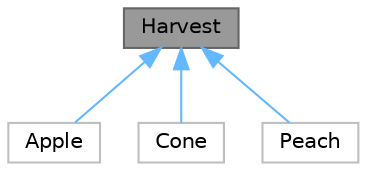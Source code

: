 digraph "Harvest"
{
 // LATEX_PDF_SIZE
  bgcolor="transparent";
  edge [fontname=Helvetica,fontsize=10,labelfontname=Helvetica,labelfontsize=10];
  node [fontname=Helvetica,fontsize=10,shape=box,height=0.2,width=0.4];
  Node1 [id="Node000001",label="Harvest",height=0.2,width=0.4,color="gray40", fillcolor="grey60", style="filled", fontcolor="black",tooltip="класс урожай (Harvest) и его наследники Apple (яблоко), Peach (персик) и Cone (шишка) Класс Harvest с..."];
  Node1 -> Node2 [id="edge1_Node000001_Node000002",dir="back",color="steelblue1",style="solid",tooltip=" "];
  Node2 [id="Node000002",label="Apple",height=0.2,width=0.4,color="grey75", fillcolor="white", style="filled",URL="$class_apple.html",tooltip=" "];
  Node1 -> Node3 [id="edge2_Node000001_Node000003",dir="back",color="steelblue1",style="solid",tooltip=" "];
  Node3 [id="Node000003",label="Cone",height=0.2,width=0.4,color="grey75", fillcolor="white", style="filled",URL="$class_cone.html",tooltip=" "];
  Node1 -> Node4 [id="edge3_Node000001_Node000004",dir="back",color="steelblue1",style="solid",tooltip=" "];
  Node4 [id="Node000004",label="Peach",height=0.2,width=0.4,color="grey75", fillcolor="white", style="filled",URL="$class_peach.html",tooltip=" "];
}
